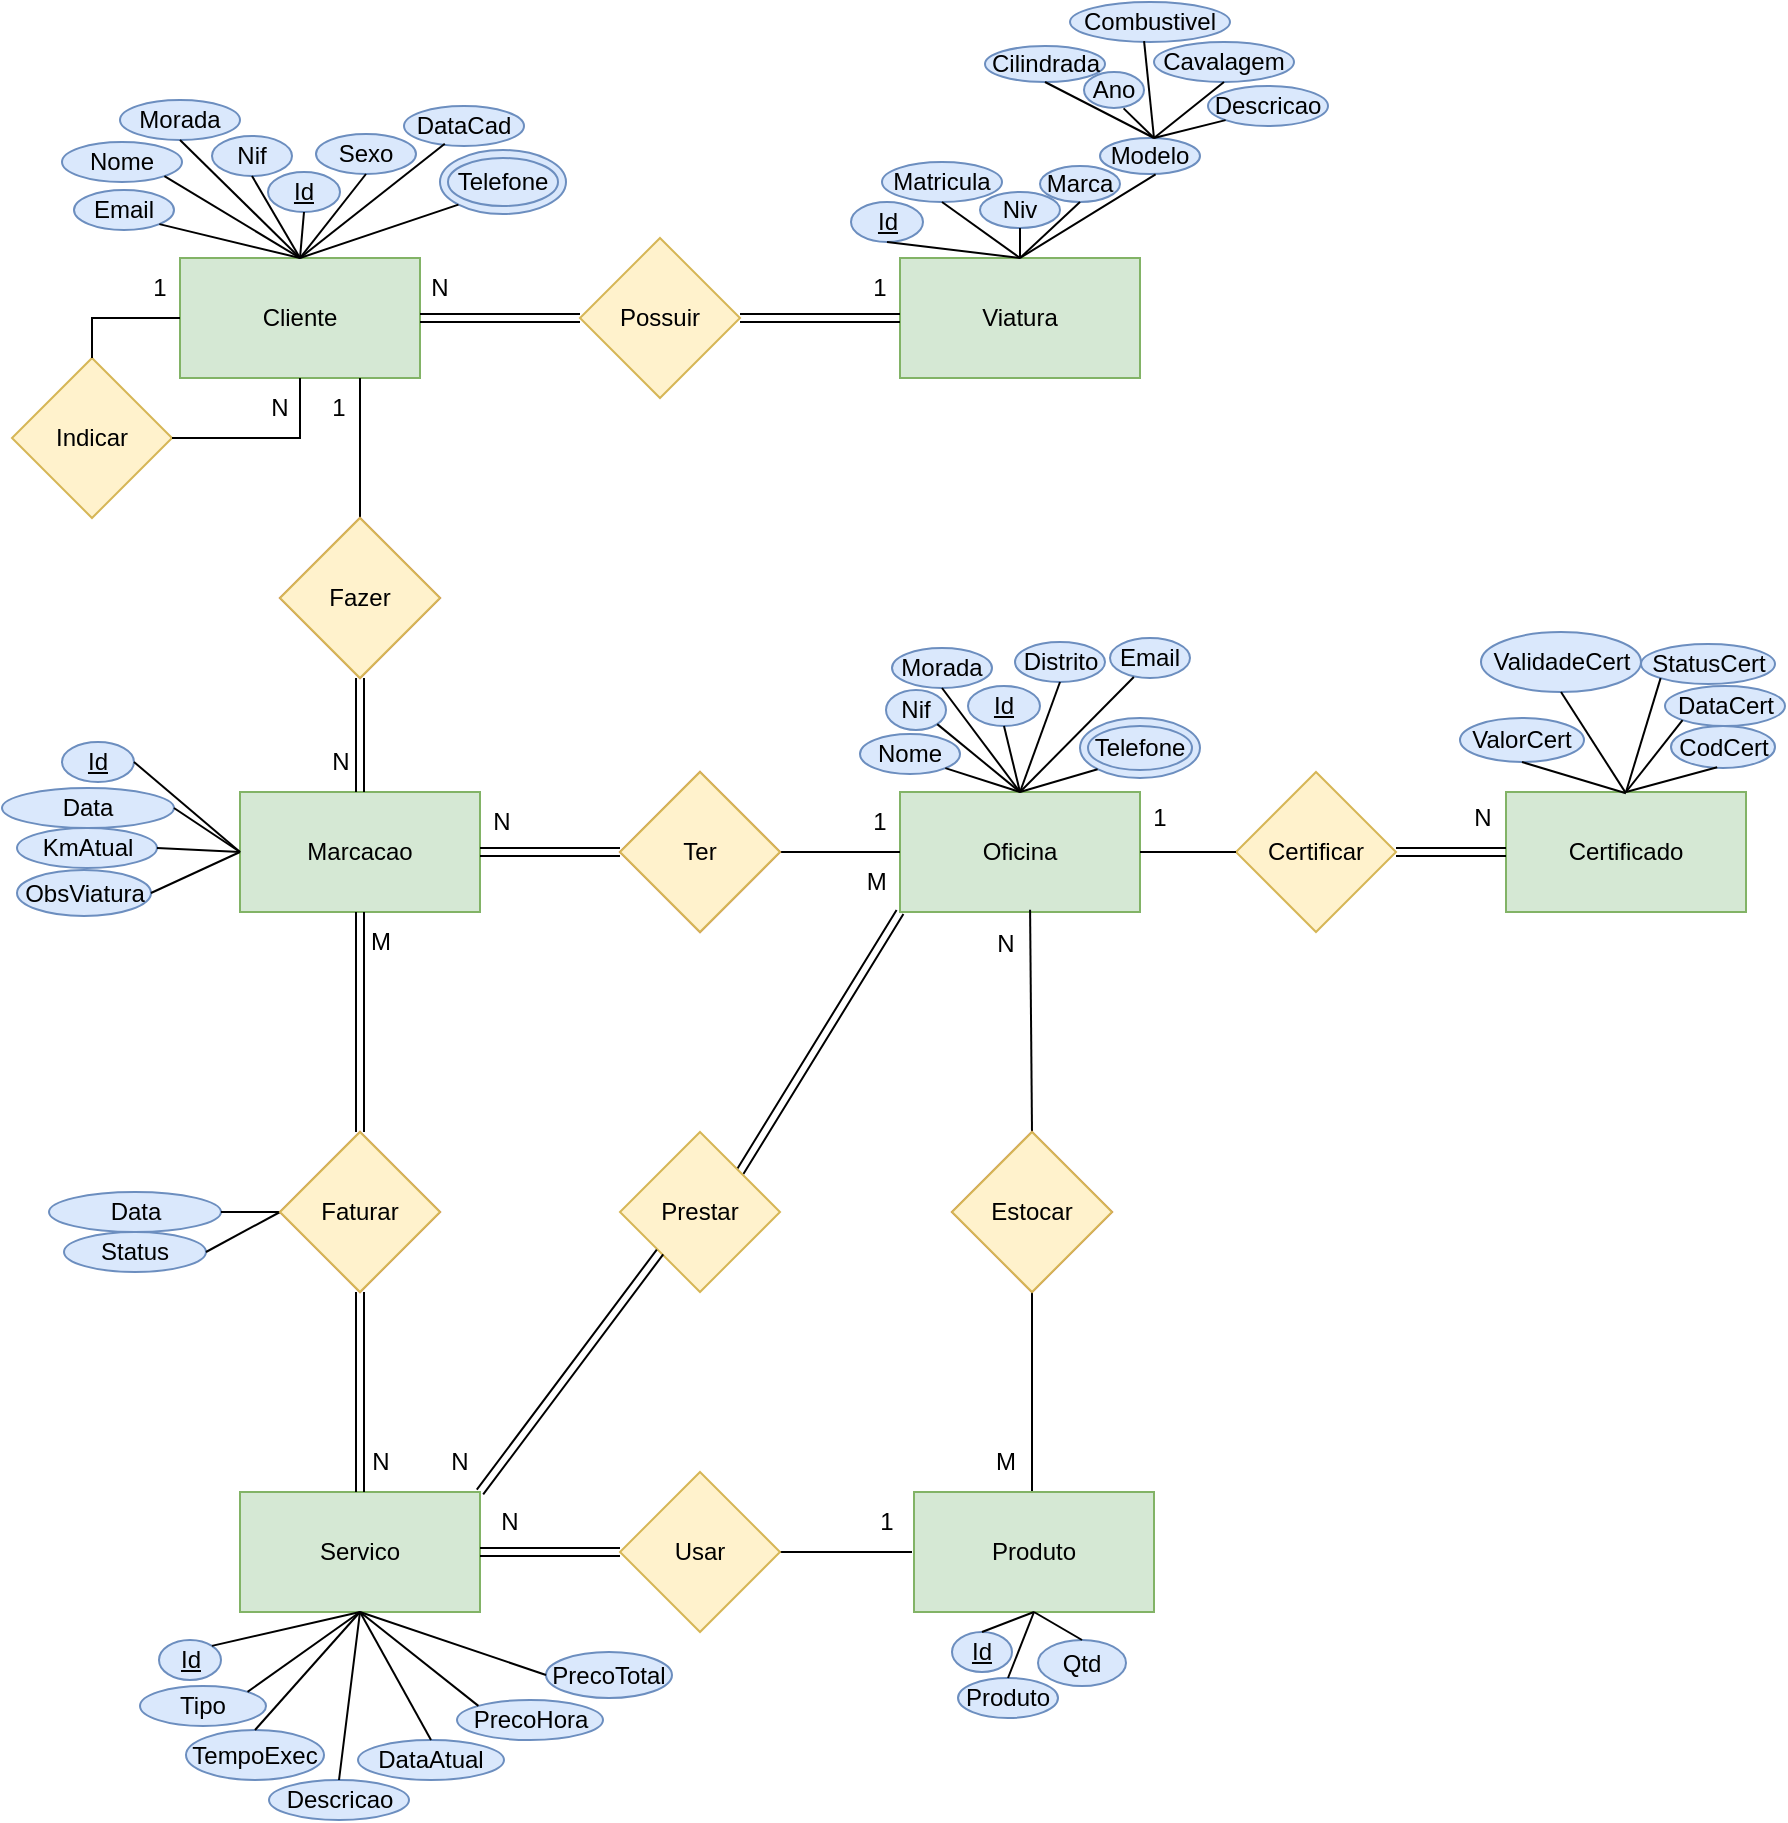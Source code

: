 <mxfile version="20.2.3" type="device"><diagram id="R2lEEEUBdFMjLlhIrx00" name="Page-1"><mxGraphModel dx="2272" dy="905" grid="1" gridSize="10" guides="1" tooltips="1" connect="1" arrows="1" fold="1" page="1" pageScale="1" pageWidth="850" pageHeight="1100" math="0" shadow="0" extFonts="Permanent Marker^https://fonts.googleapis.com/css?family=Permanent+Marker"><root><mxCell id="0"/><mxCell id="1" parent="0"/><mxCell id="rnokYTXef56p3vGuwvmZ-1" value="Cliente" style="rounded=0;whiteSpace=wrap;html=1;fillColor=#d5e8d4;strokeColor=#82b366;" parent="1" vertex="1"><mxGeometry x="-336" y="265" width="120" height="60" as="geometry"/></mxCell><mxCell id="rnokYTXef56p3vGuwvmZ-2" value="Viatura" style="rounded=0;whiteSpace=wrap;html=1;fillColor=#d5e8d4;strokeColor=#82b366;" parent="1" vertex="1"><mxGeometry x="24" y="265" width="120" height="60" as="geometry"/></mxCell><mxCell id="rnokYTXef56p3vGuwvmZ-3" value="Nome" style="ellipse;whiteSpace=wrap;html=1;fillColor=#dae8fc;strokeColor=#6c8ebf;" parent="1" vertex="1"><mxGeometry x="-395" y="207" width="60" height="20" as="geometry"/></mxCell><mxCell id="rnokYTXef56p3vGuwvmZ-4" value="Nif" style="ellipse;whiteSpace=wrap;html=1;fillColor=#dae8fc;strokeColor=#6c8ebf;" parent="1" vertex="1"><mxGeometry x="-320" y="204" width="40" height="20" as="geometry"/></mxCell><mxCell id="rnokYTXef56p3vGuwvmZ-5" value="Morada" style="ellipse;whiteSpace=wrap;html=1;fillColor=#dae8fc;strokeColor=#6c8ebf;" parent="1" vertex="1"><mxGeometry x="-366" y="186" width="60" height="20" as="geometry"/></mxCell><mxCell id="rnokYTXef56p3vGuwvmZ-7" value="Sexo" style="ellipse;whiteSpace=wrap;html=1;fillColor=#dae8fc;strokeColor=#6c8ebf;" parent="1" vertex="1"><mxGeometry x="-268" y="203" width="50" height="20" as="geometry"/></mxCell><mxCell id="rnokYTXef56p3vGuwvmZ-8" value="Email" style="ellipse;whiteSpace=wrap;html=1;fillColor=#dae8fc;strokeColor=#6c8ebf;" parent="1" vertex="1"><mxGeometry x="-389" y="231" width="50" height="20" as="geometry"/></mxCell><mxCell id="rnokYTXef56p3vGuwvmZ-9" value="" style="endArrow=none;html=1;rounded=0;exitX=0.5;exitY=0;exitDx=0;exitDy=0;entryX=0.5;entryY=1;entryDx=0;entryDy=0;" parent="1" source="rnokYTXef56p3vGuwvmZ-1" target="rnokYTXef56p3vGuwvmZ-7" edge="1"><mxGeometry width="50" height="50" relative="1" as="geometry"><mxPoint x="-166" y="285" as="sourcePoint"/><mxPoint x="-116" y="235" as="targetPoint"/></mxGeometry></mxCell><mxCell id="rnokYTXef56p3vGuwvmZ-10" value="" style="endArrow=none;html=1;rounded=0;exitX=0.5;exitY=0;exitDx=0;exitDy=0;entryX=0.5;entryY=1;entryDx=0;entryDy=0;" parent="1" source="rnokYTXef56p3vGuwvmZ-1" target="rnokYTXef56p3vGuwvmZ-4" edge="1"><mxGeometry width="50" height="50" relative="1" as="geometry"><mxPoint x="-166" y="235" as="sourcePoint"/><mxPoint x="-116" y="185" as="targetPoint"/></mxGeometry></mxCell><mxCell id="rnokYTXef56p3vGuwvmZ-11" value="" style="endArrow=none;html=1;rounded=0;exitX=0.5;exitY=0;exitDx=0;exitDy=0;entryX=0.5;entryY=1;entryDx=0;entryDy=0;" parent="1" source="rnokYTXef56p3vGuwvmZ-1" target="rnokYTXef56p3vGuwvmZ-5" edge="1"><mxGeometry width="50" height="50" relative="1" as="geometry"><mxPoint x="-166" y="235" as="sourcePoint"/><mxPoint x="-116" y="185" as="targetPoint"/></mxGeometry></mxCell><mxCell id="rnokYTXef56p3vGuwvmZ-12" value="" style="endArrow=none;html=1;rounded=0;exitX=0.5;exitY=0;exitDx=0;exitDy=0;entryX=1;entryY=1;entryDx=0;entryDy=0;" parent="1" source="rnokYTXef56p3vGuwvmZ-1" target="rnokYTXef56p3vGuwvmZ-3" edge="1"><mxGeometry width="50" height="50" relative="1" as="geometry"><mxPoint x="-166" y="235" as="sourcePoint"/><mxPoint x="-116" y="185" as="targetPoint"/></mxGeometry></mxCell><mxCell id="rnokYTXef56p3vGuwvmZ-13" value="" style="endArrow=none;html=1;rounded=0;exitX=0.5;exitY=0;exitDx=0;exitDy=0;entryX=1;entryY=1;entryDx=0;entryDy=0;" parent="1" source="rnokYTXef56p3vGuwvmZ-1" target="rnokYTXef56p3vGuwvmZ-8" edge="1"><mxGeometry width="50" height="50" relative="1" as="geometry"><mxPoint x="-166" y="235" as="sourcePoint"/><mxPoint x="-116" y="185" as="targetPoint"/></mxGeometry></mxCell><mxCell id="rnokYTXef56p3vGuwvmZ-14" value="" style="endArrow=none;html=1;rounded=0;entryX=0;entryY=0.5;entryDx=0;entryDy=0;exitX=1;exitY=0.5;exitDx=0;exitDy=0;startArrow=none;shape=link;" parent="1" source="rnokYTXef56p3vGuwvmZ-15" target="rnokYTXef56p3vGuwvmZ-2" edge="1"><mxGeometry width="50" height="50" relative="1" as="geometry"><mxPoint x="-166" y="235" as="sourcePoint"/><mxPoint x="-116" y="185" as="targetPoint"/></mxGeometry></mxCell><mxCell id="rnokYTXef56p3vGuwvmZ-15" value="Possuir" style="rhombus;whiteSpace=wrap;html=1;fillColor=#fff2cc;strokeColor=#d6b656;" parent="1" vertex="1"><mxGeometry x="-136" y="255" width="80" height="80" as="geometry"/></mxCell><mxCell id="rnokYTXef56p3vGuwvmZ-16" value="" style="endArrow=none;html=1;rounded=0;entryX=0;entryY=0.5;entryDx=0;entryDy=0;exitX=1;exitY=0.5;exitDx=0;exitDy=0;shape=link;" parent="1" source="rnokYTXef56p3vGuwvmZ-1" target="rnokYTXef56p3vGuwvmZ-15" edge="1"><mxGeometry width="50" height="50" relative="1" as="geometry"><mxPoint x="-216" y="295" as="sourcePoint"/><mxPoint x="24" y="295" as="targetPoint"/></mxGeometry></mxCell><mxCell id="rnokYTXef56p3vGuwvmZ-17" value="N" style="text;html=1;strokeColor=none;fillColor=none;align=center;verticalAlign=middle;whiteSpace=wrap;rounded=0;" parent="1" vertex="1"><mxGeometry x="-216" y="265" width="20" height="30" as="geometry"/></mxCell><mxCell id="rnokYTXef56p3vGuwvmZ-19" value="1" style="text;html=1;strokeColor=none;fillColor=none;align=center;verticalAlign=middle;whiteSpace=wrap;rounded=0;" parent="1" vertex="1"><mxGeometry x="4" y="265" width="20" height="30" as="geometry"/></mxCell><mxCell id="rnokYTXef56p3vGuwvmZ-20" value="Indicar" style="rhombus;whiteSpace=wrap;html=1;fillColor=#fff2cc;strokeColor=#d6b656;" parent="1" vertex="1"><mxGeometry x="-420" y="315" width="80" height="80" as="geometry"/></mxCell><mxCell id="rnokYTXef56p3vGuwvmZ-21" value="" style="endArrow=none;html=1;rounded=0;exitX=1;exitY=0.5;exitDx=0;exitDy=0;entryX=0.5;entryY=1;entryDx=0;entryDy=0;" parent="1" source="rnokYTXef56p3vGuwvmZ-20" target="rnokYTXef56p3vGuwvmZ-1" edge="1"><mxGeometry width="50" height="50" relative="1" as="geometry"><mxPoint x="-346" y="365" as="sourcePoint"/><mxPoint x="-296" y="315" as="targetPoint"/><Array as="points"><mxPoint x="-276" y="355"/></Array></mxGeometry></mxCell><mxCell id="rnokYTXef56p3vGuwvmZ-22" value="" style="endArrow=none;html=1;rounded=0;exitX=0.5;exitY=0;exitDx=0;exitDy=0;entryX=0;entryY=0.5;entryDx=0;entryDy=0;" parent="1" source="rnokYTXef56p3vGuwvmZ-20" target="rnokYTXef56p3vGuwvmZ-1" edge="1"><mxGeometry width="50" height="50" relative="1" as="geometry"><mxPoint x="-346" y="365" as="sourcePoint"/><mxPoint x="-296" y="315" as="targetPoint"/><Array as="points"><mxPoint x="-380" y="295"/></Array></mxGeometry></mxCell><mxCell id="rnokYTXef56p3vGuwvmZ-23" value="1" style="text;html=1;strokeColor=none;fillColor=none;align=center;verticalAlign=middle;whiteSpace=wrap;rounded=0;" parent="1" vertex="1"><mxGeometry x="-356" y="265" width="20" height="30" as="geometry"/></mxCell><mxCell id="rnokYTXef56p3vGuwvmZ-24" value="N" style="text;html=1;strokeColor=none;fillColor=none;align=center;verticalAlign=middle;whiteSpace=wrap;rounded=0;" parent="1" vertex="1"><mxGeometry x="-296" y="325" width="20" height="30" as="geometry"/></mxCell><mxCell id="rnokYTXef56p3vGuwvmZ-28" value="Telefone" style="ellipse;shape=doubleEllipse;whiteSpace=wrap;html=1;fillColor=#dae8fc;strokeColor=#6c8ebf;" parent="1" vertex="1"><mxGeometry x="-206" y="211" width="63" height="32" as="geometry"/></mxCell><mxCell id="rnokYTXef56p3vGuwvmZ-29" value="" style="endArrow=none;html=1;rounded=0;exitX=0.5;exitY=0;exitDx=0;exitDy=0;entryX=0;entryY=1;entryDx=0;entryDy=0;" parent="1" source="rnokYTXef56p3vGuwvmZ-1" target="rnokYTXef56p3vGuwvmZ-28" edge="1"><mxGeometry width="50" height="50" relative="1" as="geometry"><mxPoint x="24" y="295" as="sourcePoint"/><mxPoint x="74" y="245" as="targetPoint"/></mxGeometry></mxCell><mxCell id="rnokYTXef56p3vGuwvmZ-31" value="Matricula" style="ellipse;whiteSpace=wrap;html=1;fillColor=#dae8fc;strokeColor=#6c8ebf;fontStyle=0" parent="1" vertex="1"><mxGeometry x="15" y="217" width="60" height="20" as="geometry"/></mxCell><mxCell id="rnokYTXef56p3vGuwvmZ-32" value="Niv" style="ellipse;whiteSpace=wrap;html=1;fillColor=#dae8fc;strokeColor=#6c8ebf;fontStyle=0" parent="1" vertex="1"><mxGeometry x="64" y="232" width="40" height="18" as="geometry"/></mxCell><mxCell id="rnokYTXef56p3vGuwvmZ-39" value="Marca" style="ellipse;whiteSpace=wrap;html=1;fillColor=#dae8fc;strokeColor=#6c8ebf;" parent="1" vertex="1"><mxGeometry x="94" y="219" width="40" height="18" as="geometry"/></mxCell><mxCell id="rnokYTXef56p3vGuwvmZ-42" value="" style="endArrow=none;html=1;rounded=0;exitX=0.5;exitY=0;exitDx=0;exitDy=0;entryX=0.5;entryY=1;entryDx=0;entryDy=0;" parent="1" source="rnokYTXef56p3vGuwvmZ-2" target="rnokYTXef56p3vGuwvmZ-32" edge="1"><mxGeometry width="50" height="50" relative="1" as="geometry"><mxPoint x="144" y="265" as="sourcePoint"/><mxPoint x="194" y="215" as="targetPoint"/></mxGeometry></mxCell><mxCell id="rnokYTXef56p3vGuwvmZ-43" value="" style="endArrow=none;html=1;rounded=0;exitX=0.5;exitY=0;exitDx=0;exitDy=0;entryX=0.5;entryY=1;entryDx=0;entryDy=0;" parent="1" source="rnokYTXef56p3vGuwvmZ-2" target="rnokYTXef56p3vGuwvmZ-31" edge="1"><mxGeometry width="50" height="50" relative="1" as="geometry"><mxPoint x="144" y="265" as="sourcePoint"/><mxPoint x="194" y="215" as="targetPoint"/></mxGeometry></mxCell><mxCell id="rnokYTXef56p3vGuwvmZ-44" value="Modelo" style="ellipse;whiteSpace=wrap;html=1;fillColor=#dae8fc;strokeColor=#6c8ebf;" parent="1" vertex="1"><mxGeometry x="124" y="205" width="50" height="18" as="geometry"/></mxCell><mxCell id="rnokYTXef56p3vGuwvmZ-45" value="Ano" style="ellipse;whiteSpace=wrap;html=1;fillColor=#dae8fc;strokeColor=#6c8ebf;" parent="1" vertex="1"><mxGeometry x="116" y="172" width="30" height="18" as="geometry"/></mxCell><mxCell id="rnokYTXef56p3vGuwvmZ-46" value="Cilindrada" style="ellipse;whiteSpace=wrap;html=1;fillColor=#dae8fc;strokeColor=#6c8ebf;" parent="1" vertex="1"><mxGeometry x="66.5" y="159" width="60" height="18" as="geometry"/></mxCell><mxCell id="rnokYTXef56p3vGuwvmZ-47" value="Cavalagem" style="ellipse;whiteSpace=wrap;html=1;fillColor=#dae8fc;strokeColor=#6c8ebf;" parent="1" vertex="1"><mxGeometry x="151" y="157" width="70" height="20" as="geometry"/></mxCell><mxCell id="rnokYTXef56p3vGuwvmZ-48" value="Descricao" style="ellipse;whiteSpace=wrap;html=1;fillColor=#dae8fc;strokeColor=#6c8ebf;" parent="1" vertex="1"><mxGeometry x="178" y="179" width="60" height="20" as="geometry"/></mxCell><mxCell id="rnokYTXef56p3vGuwvmZ-49" value="Combustivel" style="ellipse;whiteSpace=wrap;html=1;fillColor=#dae8fc;strokeColor=#6c8ebf;" parent="1" vertex="1"><mxGeometry x="109" y="137" width="80" height="20" as="geometry"/></mxCell><mxCell id="rnokYTXef56p3vGuwvmZ-50" value="" style="endArrow=none;html=1;rounded=0;entryX=0.5;entryY=1;entryDx=0;entryDy=0;exitX=0.5;exitY=0;exitDx=0;exitDy=0;" parent="1" source="rnokYTXef56p3vGuwvmZ-2" target="rnokYTXef56p3vGuwvmZ-39" edge="1"><mxGeometry width="50" height="50" relative="1" as="geometry"><mxPoint x="437" y="265" as="sourcePoint"/><mxPoint x="397" y="245" as="targetPoint"/></mxGeometry></mxCell><mxCell id="rnokYTXef56p3vGuwvmZ-51" value="" style="endArrow=none;html=1;rounded=0;entryX=0.556;entryY=1.011;entryDx=0;entryDy=0;exitX=0.5;exitY=0;exitDx=0;exitDy=0;entryPerimeter=0;" parent="1" source="rnokYTXef56p3vGuwvmZ-2" target="rnokYTXef56p3vGuwvmZ-44" edge="1"><mxGeometry width="50" height="50" relative="1" as="geometry"><mxPoint x="437" y="265" as="sourcePoint"/><mxPoint x="397" y="245" as="targetPoint"/></mxGeometry></mxCell><mxCell id="rnokYTXef56p3vGuwvmZ-52" value="" style="endArrow=none;html=1;rounded=0;entryX=0.5;entryY=1;entryDx=0;entryDy=0;exitX=0.5;exitY=0;exitDx=0;exitDy=0;" parent="1" target="rnokYTXef56p3vGuwvmZ-46" edge="1"><mxGeometry width="50" height="50" relative="1" as="geometry"><mxPoint x="151" y="205" as="sourcePoint"/><mxPoint x="111" y="185" as="targetPoint"/></mxGeometry></mxCell><mxCell id="rnokYTXef56p3vGuwvmZ-53" value="" style="endArrow=none;html=1;rounded=0;entryX=0.463;entryY=0.98;entryDx=0;entryDy=0;entryPerimeter=0;exitX=0.5;exitY=0;exitDx=0;exitDy=0;" parent="1" target="rnokYTXef56p3vGuwvmZ-49" edge="1"><mxGeometry width="50" height="50" relative="1" as="geometry"><mxPoint x="151" y="205" as="sourcePoint"/><mxPoint x="111" y="185" as="targetPoint"/></mxGeometry></mxCell><mxCell id="rnokYTXef56p3vGuwvmZ-54" value="" style="endArrow=none;html=1;rounded=0;entryX=0.66;entryY=1.011;entryDx=0;entryDy=0;entryPerimeter=0;exitX=0.5;exitY=0;exitDx=0;exitDy=0;" parent="1" target="rnokYTXef56p3vGuwvmZ-45" edge="1"><mxGeometry width="50" height="50" relative="1" as="geometry"><mxPoint x="151" y="205" as="sourcePoint"/><mxPoint x="111" y="185" as="targetPoint"/></mxGeometry></mxCell><mxCell id="rnokYTXef56p3vGuwvmZ-55" value="" style="endArrow=none;html=1;rounded=0;entryX=0.5;entryY=1;entryDx=0;entryDy=0;exitX=0.5;exitY=0;exitDx=0;exitDy=0;" parent="1" target="rnokYTXef56p3vGuwvmZ-47" edge="1"><mxGeometry width="50" height="50" relative="1" as="geometry"><mxPoint x="151" y="205" as="sourcePoint"/><mxPoint x="111" y="185" as="targetPoint"/></mxGeometry></mxCell><mxCell id="rnokYTXef56p3vGuwvmZ-56" value="" style="endArrow=none;html=1;rounded=0;entryX=0;entryY=1;entryDx=0;entryDy=0;exitX=0.5;exitY=0;exitDx=0;exitDy=0;" parent="1" target="rnokYTXef56p3vGuwvmZ-48" edge="1"><mxGeometry width="50" height="50" relative="1" as="geometry"><mxPoint x="151" y="205" as="sourcePoint"/><mxPoint x="111" y="185" as="targetPoint"/></mxGeometry></mxCell><mxCell id="rnokYTXef56p3vGuwvmZ-59" value="Marcacao" style="rounded=0;whiteSpace=wrap;html=1;fillColor=#d5e8d4;strokeColor=#82b366;" parent="1" vertex="1"><mxGeometry x="-306" y="532" width="120" height="60" as="geometry"/></mxCell><mxCell id="rnokYTXef56p3vGuwvmZ-60" value="" style="endArrow=none;html=1;rounded=0;entryX=0.75;entryY=1;entryDx=0;entryDy=0;startArrow=none;" parent="1" source="rnokYTXef56p3vGuwvmZ-61" target="rnokYTXef56p3vGuwvmZ-1" edge="1"><mxGeometry width="50" height="50" relative="1" as="geometry"><mxPoint x="224" y="525" as="sourcePoint"/><mxPoint x="274" y="475" as="targetPoint"/></mxGeometry></mxCell><mxCell id="rnokYTXef56p3vGuwvmZ-61" value="Fazer" style="rhombus;whiteSpace=wrap;html=1;fillColor=#f8cecc;strokeColor=#b85450;" parent="1" vertex="1"><mxGeometry x="-286" y="395" width="80" height="80" as="geometry"/></mxCell><mxCell id="rnokYTXef56p3vGuwvmZ-62" value="" style="endArrow=none;html=1;rounded=0;entryX=0.5;entryY=1;entryDx=0;entryDy=0;shape=link;" parent="1" source="rnokYTXef56p3vGuwvmZ-59" target="rnokYTXef56p3vGuwvmZ-61" edge="1"><mxGeometry width="50" height="50" relative="1" as="geometry"><mxPoint x="-246" y="532" as="sourcePoint"/><mxPoint x="-246" y="242" as="targetPoint"/></mxGeometry></mxCell><mxCell id="rnokYTXef56p3vGuwvmZ-63" value="1" style="text;html=1;strokeColor=none;fillColor=none;align=center;verticalAlign=middle;whiteSpace=wrap;rounded=0;" parent="1" vertex="1"><mxGeometry x="-266" y="325" width="19" height="30" as="geometry"/></mxCell><mxCell id="rnokYTXef56p3vGuwvmZ-64" value="N" style="text;html=1;strokeColor=none;fillColor=none;align=center;verticalAlign=middle;whiteSpace=wrap;rounded=0;" parent="1" vertex="1"><mxGeometry x="-266" y="502" width="21" height="30" as="geometry"/></mxCell><mxCell id="rnokYTXef56p3vGuwvmZ-67" value="Id" style="ellipse;whiteSpace=wrap;html=1;fillColor=#dae8fc;strokeColor=#6c8ebf;fontStyle=4" parent="1" vertex="1"><mxGeometry x="-395" y="507" width="36" height="20" as="geometry"/></mxCell><mxCell id="rnokYTXef56p3vGuwvmZ-68" value="Id" style="ellipse;whiteSpace=wrap;html=1;fillColor=#dae8fc;strokeColor=#6c8ebf;fontStyle=4" parent="1" vertex="1"><mxGeometry x="-292" y="222" width="36" height="20" as="geometry"/></mxCell><mxCell id="rnokYTXef56p3vGuwvmZ-69" value="" style="endArrow=none;html=1;rounded=0;entryX=0.5;entryY=1;entryDx=0;entryDy=0;exitX=0.5;exitY=0;exitDx=0;exitDy=0;" parent="1" source="rnokYTXef56p3vGuwvmZ-1" target="rnokYTXef56p3vGuwvmZ-68" edge="1"><mxGeometry width="50" height="50" relative="1" as="geometry"><mxPoint x="54" y="465" as="sourcePoint"/><mxPoint x="104" y="415" as="targetPoint"/></mxGeometry></mxCell><mxCell id="rnokYTXef56p3vGuwvmZ-75" value="Oficina" style="rounded=0;whiteSpace=wrap;html=1;fillColor=#d5e8d4;strokeColor=#82b366;" parent="1" vertex="1"><mxGeometry x="24" y="532" width="120" height="60" as="geometry"/></mxCell><mxCell id="rnokYTXef56p3vGuwvmZ-76" value="" style="endArrow=none;html=1;rounded=0;exitX=1;exitY=0.5;exitDx=0;exitDy=0;entryX=0;entryY=0.5;entryDx=0;entryDy=0;startArrow=none;" parent="1" source="rnokYTXef56p3vGuwvmZ-77" target="rnokYTXef56p3vGuwvmZ-75" edge="1"><mxGeometry width="50" height="50" relative="1" as="geometry"><mxPoint x="-16" y="472" as="sourcePoint"/><mxPoint x="34" y="422" as="targetPoint"/></mxGeometry></mxCell><mxCell id="rnokYTXef56p3vGuwvmZ-77" value="Ter" style="rhombus;whiteSpace=wrap;html=1;fillColor=#f8cecc;strokeColor=#b85450;" parent="1" vertex="1"><mxGeometry x="-116" y="522" width="80" height="80" as="geometry"/></mxCell><mxCell id="rnokYTXef56p3vGuwvmZ-78" value="" style="endArrow=none;html=1;rounded=0;exitX=1;exitY=0.5;exitDx=0;exitDy=0;entryX=0;entryY=0.5;entryDx=0;entryDy=0;shape=link;" parent="1" source="rnokYTXef56p3vGuwvmZ-59" target="rnokYTXef56p3vGuwvmZ-77" edge="1"><mxGeometry width="50" height="50" relative="1" as="geometry"><mxPoint x="-186" y="562" as="sourcePoint"/><mxPoint x="24" y="562" as="targetPoint"/></mxGeometry></mxCell><mxCell id="rnokYTXef56p3vGuwvmZ-79" value="N" style="text;html=1;strokeColor=none;fillColor=none;align=center;verticalAlign=middle;whiteSpace=wrap;rounded=0;" parent="1" vertex="1"><mxGeometry x="-184" y="532" width="18" height="30" as="geometry"/></mxCell><mxCell id="rnokYTXef56p3vGuwvmZ-80" value="1" style="text;html=1;strokeColor=none;fillColor=none;align=center;verticalAlign=middle;whiteSpace=wrap;rounded=0;" parent="1" vertex="1"><mxGeometry x="4" y="532" width="20" height="30" as="geometry"/></mxCell><mxCell id="rnokYTXef56p3vGuwvmZ-81" value="Servico" style="rounded=0;whiteSpace=wrap;html=1;fillColor=#d5e8d4;strokeColor=#82b366;" parent="1" vertex="1"><mxGeometry x="-306" y="882" width="120" height="60" as="geometry"/></mxCell><mxCell id="rnokYTXef56p3vGuwvmZ-87" value="Data" style="ellipse;whiteSpace=wrap;html=1;fillColor=#dae8fc;strokeColor=#6c8ebf;" parent="1" vertex="1"><mxGeometry x="-425" y="530" width="86" height="20" as="geometry"/></mxCell><mxCell id="rnokYTXef56p3vGuwvmZ-89" value="" style="endArrow=none;html=1;rounded=0;exitX=0.5;exitY=0;exitDx=0;exitDy=0;entryX=0.5;entryY=1;entryDx=0;entryDy=0;startArrow=none;shape=link;" parent="1" source="rnokYTXef56p3vGuwvmZ-90" target="rnokYTXef56p3vGuwvmZ-59" edge="1"><mxGeometry width="50" height="50" relative="1" as="geometry"><mxPoint x="144" y="692" as="sourcePoint"/><mxPoint x="194" y="642" as="targetPoint"/></mxGeometry></mxCell><mxCell id="rnokYTXef56p3vGuwvmZ-90" value="Marcar" style="rhombus;whiteSpace=wrap;html=1;fillColor=#f8cecc;strokeColor=#b85450;" parent="1" vertex="1"><mxGeometry x="-286" y="702" width="80" height="80" as="geometry"/></mxCell><mxCell id="rnokYTXef56p3vGuwvmZ-91" value="" style="endArrow=none;html=1;rounded=0;exitX=0.5;exitY=0;exitDx=0;exitDy=0;entryX=0.5;entryY=1;entryDx=0;entryDy=0;shape=link;" parent="1" source="rnokYTXef56p3vGuwvmZ-81" target="rnokYTXef56p3vGuwvmZ-90" edge="1"><mxGeometry width="50" height="50" relative="1" as="geometry"><mxPoint x="-246.0" y="882" as="sourcePoint"/><mxPoint x="-246.0" y="592" as="targetPoint"/></mxGeometry></mxCell><mxCell id="rnokYTXef56p3vGuwvmZ-92" value="M" style="text;html=1;strokeColor=none;fillColor=none;align=center;verticalAlign=middle;whiteSpace=wrap;rounded=0;" parent="1" vertex="1"><mxGeometry x="-245" y="592" width="19" height="30" as="geometry"/></mxCell><mxCell id="rnokYTXef56p3vGuwvmZ-93" value="N" style="text;html=1;strokeColor=none;fillColor=none;align=center;verticalAlign=middle;whiteSpace=wrap;rounded=0;" parent="1" vertex="1"><mxGeometry x="-245" y="852" width="19" height="30" as="geometry"/></mxCell><mxCell id="rnokYTXef56p3vGuwvmZ-94" value="" style="endArrow=none;html=1;rounded=0;entryX=0;entryY=1;entryDx=0;entryDy=0;exitX=1;exitY=0;exitDx=0;exitDy=0;startArrow=none;shape=link;" parent="1" source="rnokYTXef56p3vGuwvmZ-95" target="rnokYTXef56p3vGuwvmZ-75" edge="1"><mxGeometry width="50" height="50" relative="1" as="geometry"><mxPoint x="-116" y="692" as="sourcePoint"/><mxPoint x="-66" y="642" as="targetPoint"/></mxGeometry></mxCell><mxCell id="rnokYTXef56p3vGuwvmZ-95" value="Prestar" style="rhombus;whiteSpace=wrap;html=1;fillColor=#fff2cc;strokeColor=#d6b656;" parent="1" vertex="1"><mxGeometry x="-116" y="702" width="80" height="80" as="geometry"/></mxCell><mxCell id="rnokYTXef56p3vGuwvmZ-96" value="" style="endArrow=none;html=1;rounded=0;entryX=0;entryY=1;entryDx=0;entryDy=0;exitX=1;exitY=0;exitDx=0;exitDy=0;shape=link;" parent="1" source="rnokYTXef56p3vGuwvmZ-81" target="rnokYTXef56p3vGuwvmZ-95" edge="1"><mxGeometry width="50" height="50" relative="1" as="geometry"><mxPoint x="-186" y="882" as="sourcePoint"/><mxPoint x="24" y="592" as="targetPoint"/></mxGeometry></mxCell><mxCell id="rnokYTXef56p3vGuwvmZ-97" value="M&amp;nbsp;" style="text;html=1;strokeColor=none;fillColor=none;align=center;verticalAlign=middle;whiteSpace=wrap;rounded=0;" parent="1" vertex="1"><mxGeometry x="4" y="562" width="20" height="30" as="geometry"/></mxCell><mxCell id="rnokYTXef56p3vGuwvmZ-98" value="N" style="text;html=1;strokeColor=none;fillColor=none;align=center;verticalAlign=middle;whiteSpace=wrap;rounded=0;" parent="1" vertex="1"><mxGeometry x="-206" y="852" width="20" height="30" as="geometry"/></mxCell><mxCell id="rnokYTXef56p3vGuwvmZ-101" value="KmAtual" style="ellipse;whiteSpace=wrap;html=1;fillColor=#dae8fc;strokeColor=#6c8ebf;" parent="1" vertex="1"><mxGeometry x="-417.5" y="550" width="70" height="20" as="geometry"/></mxCell><mxCell id="rnokYTXef56p3vGuwvmZ-102" value="Status" style="ellipse;whiteSpace=wrap;html=1;fillColor=#dae8fc;strokeColor=#6c8ebf;" parent="1" vertex="1"><mxGeometry x="-394" y="752" width="71" height="20" as="geometry"/></mxCell><mxCell id="rnokYTXef56p3vGuwvmZ-103" value="" style="endArrow=none;html=1;rounded=0;entryX=1;entryY=0.5;entryDx=0;entryDy=0;exitX=0;exitY=0.5;exitDx=0;exitDy=0;" parent="1" source="ZXMWtIKpLm2U0iNXmUnr-11" target="rnokYTXef56p3vGuwvmZ-102" edge="1"><mxGeometry width="50" height="50" relative="1" as="geometry"><mxPoint x="-306" y="562" as="sourcePoint"/><mxPoint x="-336" y="662" as="targetPoint"/></mxGeometry></mxCell><mxCell id="rnokYTXef56p3vGuwvmZ-105" value="" style="endArrow=none;html=1;rounded=0;exitX=1;exitY=0.5;exitDx=0;exitDy=0;entryX=0;entryY=0.5;entryDx=0;entryDy=0;" parent="1" source="rnokYTXef56p3vGuwvmZ-101" target="rnokYTXef56p3vGuwvmZ-59" edge="1"><mxGeometry width="50" height="50" relative="1" as="geometry"><mxPoint x="-156" y="672" as="sourcePoint"/><mxPoint x="-106" y="622" as="targetPoint"/></mxGeometry></mxCell><mxCell id="rnokYTXef56p3vGuwvmZ-106" value="" style="endArrow=none;html=1;rounded=0;exitX=1;exitY=0.5;exitDx=0;exitDy=0;entryX=0;entryY=0.5;entryDx=0;entryDy=0;" parent="1" source="rnokYTXef56p3vGuwvmZ-87" target="rnokYTXef56p3vGuwvmZ-59" edge="1"><mxGeometry width="50" height="50" relative="1" as="geometry"><mxPoint x="-156" y="672" as="sourcePoint"/><mxPoint x="-106" y="622" as="targetPoint"/></mxGeometry></mxCell><mxCell id="rnokYTXef56p3vGuwvmZ-107" value="" style="endArrow=none;html=1;rounded=0;exitX=1;exitY=0.5;exitDx=0;exitDy=0;entryX=0;entryY=0.5;entryDx=0;entryDy=0;" parent="1" source="rnokYTXef56p3vGuwvmZ-67" target="rnokYTXef56p3vGuwvmZ-59" edge="1"><mxGeometry width="50" height="50" relative="1" as="geometry"><mxPoint x="-156" y="672" as="sourcePoint"/><mxPoint x="-106" y="622" as="targetPoint"/></mxGeometry></mxCell><mxCell id="rnokYTXef56p3vGuwvmZ-110" value="ObsViatura" style="ellipse;whiteSpace=wrap;html=1;fillColor=#dae8fc;strokeColor=#6c8ebf;" parent="1" vertex="1"><mxGeometry x="-417.5" y="571" width="67" height="23" as="geometry"/></mxCell><mxCell id="rnokYTXef56p3vGuwvmZ-111" value="" style="endArrow=none;html=1;rounded=0;exitX=1;exitY=0.5;exitDx=0;exitDy=0;entryX=0;entryY=0.5;entryDx=0;entryDy=0;" parent="1" source="rnokYTXef56p3vGuwvmZ-110" target="rnokYTXef56p3vGuwvmZ-59" edge="1"><mxGeometry width="50" height="50" relative="1" as="geometry"><mxPoint x="-186" y="602" as="sourcePoint"/><mxPoint x="-136" y="552" as="targetPoint"/></mxGeometry></mxCell><mxCell id="rnokYTXef56p3vGuwvmZ-113" value="" style="endArrow=none;html=1;rounded=0;entryX=0.542;entryY=0.981;entryDx=0;entryDy=0;entryPerimeter=0;exitX=0.5;exitY=0;exitDx=0;exitDy=0;startArrow=none;" parent="1" source="rnokYTXef56p3vGuwvmZ-115" target="rnokYTXef56p3vGuwvmZ-75" edge="1"><mxGeometry width="50" height="50" relative="1" as="geometry"><mxPoint x="4" y="802" as="sourcePoint"/><mxPoint x="54" y="752" as="targetPoint"/></mxGeometry></mxCell><mxCell id="rnokYTXef56p3vGuwvmZ-114" value="" style="endArrow=none;html=1;rounded=0;exitX=1;exitY=0.5;exitDx=0;exitDy=0;entryX=0;entryY=0.5;entryDx=0;entryDy=0;startArrow=none;" parent="1" source="rnokYTXef56p3vGuwvmZ-117" edge="1"><mxGeometry width="50" height="50" relative="1" as="geometry"><mxPoint x="4" y="802" as="sourcePoint"/><mxPoint x="30.0" y="912" as="targetPoint"/></mxGeometry></mxCell><mxCell id="rnokYTXef56p3vGuwvmZ-115" value="Estocar" style="rhombus;whiteSpace=wrap;html=1;fillColor=#f8cecc;strokeColor=#b85450;" parent="1" vertex="1"><mxGeometry x="50" y="702" width="80" height="80" as="geometry"/></mxCell><mxCell id="rnokYTXef56p3vGuwvmZ-116" value="" style="endArrow=none;html=1;rounded=0;entryX=0.5;entryY=1;entryDx=0;entryDy=0;exitX=0.5;exitY=0;exitDx=0;exitDy=0;" parent="1" target="rnokYTXef56p3vGuwvmZ-115" edge="1"><mxGeometry width="50" height="50" relative="1" as="geometry"><mxPoint x="90" y="882" as="sourcePoint"/><mxPoint x="89.04" y="590.86" as="targetPoint"/></mxGeometry></mxCell><mxCell id="rnokYTXef56p3vGuwvmZ-117" value="Usar" style="rhombus;whiteSpace=wrap;html=1;fillColor=#fff2cc;strokeColor=#d6b656;" parent="1" vertex="1"><mxGeometry x="-116" y="872" width="80" height="80" as="geometry"/></mxCell><mxCell id="rnokYTXef56p3vGuwvmZ-118" value="" style="endArrow=none;html=1;rounded=0;exitX=1;exitY=0.5;exitDx=0;exitDy=0;entryX=0;entryY=0.5;entryDx=0;entryDy=0;shape=link;" parent="1" source="rnokYTXef56p3vGuwvmZ-81" target="rnokYTXef56p3vGuwvmZ-117" edge="1"><mxGeometry width="50" height="50" relative="1" as="geometry"><mxPoint x="-186" y="912" as="sourcePoint"/><mxPoint x="30" y="912" as="targetPoint"/></mxGeometry></mxCell><mxCell id="rnokYTXef56p3vGuwvmZ-119" value="TempoExec" style="ellipse;whiteSpace=wrap;html=1;fillColor=#dae8fc;strokeColor=#6c8ebf;" parent="1" vertex="1"><mxGeometry x="-333" y="1001" width="69" height="25" as="geometry"/></mxCell><mxCell id="rnokYTXef56p3vGuwvmZ-120" value="Id" style="ellipse;whiteSpace=wrap;html=1;fontStyle=4;fillColor=#dae8fc;strokeColor=#6c8ebf;" parent="1" vertex="1"><mxGeometry x="-346.5" y="956" width="31" height="20" as="geometry"/></mxCell><mxCell id="rnokYTXef56p3vGuwvmZ-122" value="PrecoHora" style="ellipse;whiteSpace=wrap;html=1;fillColor=#dae8fc;strokeColor=#6c8ebf;" parent="1" vertex="1"><mxGeometry x="-197.5" y="986" width="73" height="20" as="geometry"/></mxCell><mxCell id="rnokYTXef56p3vGuwvmZ-123" value="Descricao" style="ellipse;whiteSpace=wrap;html=1;fillColor=#dae8fc;strokeColor=#6c8ebf;" parent="1" vertex="1"><mxGeometry x="-291.5" y="1026" width="70" height="20" as="geometry"/></mxCell><mxCell id="rnokYTXef56p3vGuwvmZ-126" value="" style="endArrow=none;html=1;rounded=0;exitX=0.5;exitY=0;exitDx=0;exitDy=0;entryX=0.5;entryY=1;entryDx=0;entryDy=0;" parent="1" source="rnokYTXef56p3vGuwvmZ-119" target="rnokYTXef56p3vGuwvmZ-81" edge="1"><mxGeometry width="50" height="50" relative="1" as="geometry"><mxPoint x="-116" y="862" as="sourcePoint"/><mxPoint x="-66" y="812" as="targetPoint"/></mxGeometry></mxCell><mxCell id="rnokYTXef56p3vGuwvmZ-130" value="" style="endArrow=none;html=1;rounded=0;exitX=0.5;exitY=0;exitDx=0;exitDy=0;entryX=0.5;entryY=1;entryDx=0;entryDy=0;" parent="1" source="rnokYTXef56p3vGuwvmZ-123" target="rnokYTXef56p3vGuwvmZ-81" edge="1"><mxGeometry width="50" height="50" relative="1" as="geometry"><mxPoint x="-116" y="862" as="sourcePoint"/><mxPoint x="-66" y="812" as="targetPoint"/></mxGeometry></mxCell><mxCell id="rnokYTXef56p3vGuwvmZ-131" value="" style="endArrow=none;html=1;rounded=0;exitX=0;exitY=0;exitDx=0;exitDy=0;entryX=0.5;entryY=1;entryDx=0;entryDy=0;" parent="1" source="rnokYTXef56p3vGuwvmZ-122" target="rnokYTXef56p3vGuwvmZ-81" edge="1"><mxGeometry width="50" height="50" relative="1" as="geometry"><mxPoint x="-116" y="862" as="sourcePoint"/><mxPoint x="-66" y="812" as="targetPoint"/></mxGeometry></mxCell><mxCell id="rnokYTXef56p3vGuwvmZ-132" value="" style="endArrow=none;html=1;rounded=0;exitX=1;exitY=0;exitDx=0;exitDy=0;" parent="1" source="rnokYTXef56p3vGuwvmZ-120" edge="1"><mxGeometry width="50" height="50" relative="1" as="geometry"><mxPoint x="-116" y="862" as="sourcePoint"/><mxPoint x="-246" y="942" as="targetPoint"/></mxGeometry></mxCell><mxCell id="rnokYTXef56p3vGuwvmZ-139" value="N" style="text;html=1;strokeColor=none;fillColor=none;align=center;verticalAlign=middle;whiteSpace=wrap;rounded=0;" parent="1" vertex="1"><mxGeometry x="64" y="593" width="26" height="30" as="geometry"/></mxCell><mxCell id="rnokYTXef56p3vGuwvmZ-140" value="M" style="text;html=1;strokeColor=none;fillColor=none;align=center;verticalAlign=middle;whiteSpace=wrap;rounded=0;" parent="1" vertex="1"><mxGeometry x="64" y="852" width="26" height="30" as="geometry"/></mxCell><mxCell id="rnokYTXef56p3vGuwvmZ-141" value="Produto" style="rounded=0;whiteSpace=wrap;html=1;fillColor=#d5e8d4;strokeColor=#82b366;" parent="1" vertex="1"><mxGeometry x="31" y="882" width="120" height="60" as="geometry"/></mxCell><mxCell id="rnokYTXef56p3vGuwvmZ-147" value="Id" style="ellipse;whiteSpace=wrap;html=1;fontStyle=4;fillColor=#dae8fc;strokeColor=#6c8ebf;" parent="1" vertex="1"><mxGeometry x="50" y="952" width="30" height="20" as="geometry"/></mxCell><mxCell id="rnokYTXef56p3vGuwvmZ-149" value="Produto" style="ellipse;whiteSpace=wrap;html=1;fillColor=#dae8fc;strokeColor=#6c8ebf;" parent="1" vertex="1"><mxGeometry x="53" y="975" width="50" height="20" as="geometry"/></mxCell><mxCell id="rnokYTXef56p3vGuwvmZ-151" value="" style="endArrow=none;html=1;rounded=0;exitX=0.5;exitY=0;exitDx=0;exitDy=0;entryX=0.5;entryY=1;entryDx=0;entryDy=0;" parent="1" source="rnokYTXef56p3vGuwvmZ-147" target="rnokYTXef56p3vGuwvmZ-141" edge="1"><mxGeometry width="50" height="50" relative="1" as="geometry"><mxPoint x="314" y="882" as="sourcePoint"/><mxPoint x="364" y="832" as="targetPoint"/></mxGeometry></mxCell><mxCell id="rnokYTXef56p3vGuwvmZ-152" value="" style="endArrow=none;html=1;rounded=0;exitX=0.5;exitY=0;exitDx=0;exitDy=0;entryX=0.5;entryY=1;entryDx=0;entryDy=0;" parent="1" source="rnokYTXef56p3vGuwvmZ-149" target="rnokYTXef56p3vGuwvmZ-141" edge="1"><mxGeometry width="50" height="50" relative="1" as="geometry"><mxPoint x="314" y="882" as="sourcePoint"/><mxPoint x="364" y="832" as="targetPoint"/></mxGeometry></mxCell><mxCell id="rnokYTXef56p3vGuwvmZ-153" value="Nome" style="ellipse;whiteSpace=wrap;html=1;fillColor=#dae8fc;strokeColor=#6c8ebf;" parent="1" vertex="1"><mxGeometry x="4" y="503" width="50" height="20" as="geometry"/></mxCell><mxCell id="rnokYTXef56p3vGuwvmZ-154" value="Nif" style="ellipse;whiteSpace=wrap;html=1;fillColor=#dae8fc;strokeColor=#6c8ebf;" parent="1" vertex="1"><mxGeometry x="17" y="481" width="30" height="20" as="geometry"/></mxCell><mxCell id="rnokYTXef56p3vGuwvmZ-155" value="Morada" style="ellipse;whiteSpace=wrap;html=1;fillColor=#dae8fc;strokeColor=#6c8ebf;" parent="1" vertex="1"><mxGeometry x="20" y="460" width="50" height="20" as="geometry"/></mxCell><mxCell id="rnokYTXef56p3vGuwvmZ-156" value="Distrito" style="ellipse;whiteSpace=wrap;html=1;fillColor=#dae8fc;strokeColor=#6c8ebf;" parent="1" vertex="1"><mxGeometry x="81.5" y="457" width="45" height="20" as="geometry"/></mxCell><mxCell id="rnokYTXef56p3vGuwvmZ-157" value="Email" style="ellipse;whiteSpace=wrap;html=1;fillColor=#dae8fc;strokeColor=#6c8ebf;" parent="1" vertex="1"><mxGeometry x="129" y="455" width="40" height="20" as="geometry"/></mxCell><mxCell id="rnokYTXef56p3vGuwvmZ-158" value="Telefone" style="ellipse;shape=doubleEllipse;whiteSpace=wrap;html=1;fillColor=#dae8fc;strokeColor=#6c8ebf;" parent="1" vertex="1"><mxGeometry x="114" y="495" width="60" height="30" as="geometry"/></mxCell><mxCell id="rnokYTXef56p3vGuwvmZ-159" value="" style="endArrow=none;html=1;rounded=0;exitX=0.5;exitY=0;exitDx=0;exitDy=0;entryX=1;entryY=1;entryDx=0;entryDy=0;" parent="1" source="rnokYTXef56p3vGuwvmZ-75" target="rnokYTXef56p3vGuwvmZ-153" edge="1"><mxGeometry width="50" height="50" relative="1" as="geometry"><mxPoint x="154" y="392" as="sourcePoint"/><mxPoint x="204" y="342" as="targetPoint"/></mxGeometry></mxCell><mxCell id="rnokYTXef56p3vGuwvmZ-160" value="" style="endArrow=none;html=1;rounded=0;exitX=0.5;exitY=0;exitDx=0;exitDy=0;entryX=1;entryY=1;entryDx=0;entryDy=0;" parent="1" source="rnokYTXef56p3vGuwvmZ-75" target="rnokYTXef56p3vGuwvmZ-154" edge="1"><mxGeometry width="50" height="50" relative="1" as="geometry"><mxPoint x="154" y="392" as="sourcePoint"/><mxPoint x="204" y="342" as="targetPoint"/></mxGeometry></mxCell><mxCell id="rnokYTXef56p3vGuwvmZ-161" value="" style="endArrow=none;html=1;rounded=0;exitX=0.5;exitY=0;exitDx=0;exitDy=0;entryX=0.5;entryY=1;entryDx=0;entryDy=0;" parent="1" source="rnokYTXef56p3vGuwvmZ-75" target="rnokYTXef56p3vGuwvmZ-155" edge="1"><mxGeometry width="50" height="50" relative="1" as="geometry"><mxPoint x="154" y="392" as="sourcePoint"/><mxPoint x="204" y="342" as="targetPoint"/></mxGeometry></mxCell><mxCell id="rnokYTXef56p3vGuwvmZ-162" value="" style="endArrow=none;html=1;rounded=0;exitX=0.5;exitY=0;exitDx=0;exitDy=0;entryX=0.5;entryY=1;entryDx=0;entryDy=0;" parent="1" source="rnokYTXef56p3vGuwvmZ-75" target="rnokYTXef56p3vGuwvmZ-156" edge="1"><mxGeometry width="50" height="50" relative="1" as="geometry"><mxPoint x="154" y="392" as="sourcePoint"/><mxPoint x="204" y="342" as="targetPoint"/></mxGeometry></mxCell><mxCell id="rnokYTXef56p3vGuwvmZ-163" value="" style="endArrow=none;html=1;rounded=0;exitX=0.5;exitY=0;exitDx=0;exitDy=0;entryX=0.298;entryY=0.974;entryDx=0;entryDy=0;entryPerimeter=0;" parent="1" source="rnokYTXef56p3vGuwvmZ-75" target="rnokYTXef56p3vGuwvmZ-157" edge="1"><mxGeometry width="50" height="50" relative="1" as="geometry"><mxPoint x="154" y="392" as="sourcePoint"/><mxPoint x="204" y="342" as="targetPoint"/></mxGeometry></mxCell><mxCell id="rnokYTXef56p3vGuwvmZ-164" value="" style="endArrow=none;html=1;rounded=0;exitX=0.5;exitY=0;exitDx=0;exitDy=0;entryX=0;entryY=1;entryDx=0;entryDy=0;" parent="1" source="rnokYTXef56p3vGuwvmZ-75" target="rnokYTXef56p3vGuwvmZ-158" edge="1"><mxGeometry width="50" height="50" relative="1" as="geometry"><mxPoint x="84" y="535" as="sourcePoint"/><mxPoint x="118.569" y="499.497" as="targetPoint"/></mxGeometry></mxCell><mxCell id="rnokYTXef56p3vGuwvmZ-180" value="Certificado" style="rounded=0;whiteSpace=wrap;html=1;fillColor=#d5e8d4;strokeColor=#82b366;" parent="1" vertex="1"><mxGeometry x="327" y="532" width="120" height="60" as="geometry"/></mxCell><mxCell id="rnokYTXef56p3vGuwvmZ-181" value="" style="endArrow=none;html=1;rounded=0;exitX=1;exitY=0.5;exitDx=0;exitDy=0;entryX=0;entryY=0.5;entryDx=0;entryDy=0;startArrow=none;shape=link;" parent="1" source="rnokYTXef56p3vGuwvmZ-182" target="rnokYTXef56p3vGuwvmZ-180" edge="1"><mxGeometry width="50" height="50" relative="1" as="geometry"><mxPoint x="372" y="612" as="sourcePoint"/><mxPoint x="342" y="562" as="targetPoint"/></mxGeometry></mxCell><mxCell id="rnokYTXef56p3vGuwvmZ-182" value="Certificar" style="rhombus;whiteSpace=wrap;html=1;fillColor=#fff2cc;strokeColor=#d6b656;" parent="1" vertex="1"><mxGeometry x="192" y="522" width="80" height="80" as="geometry"/></mxCell><mxCell id="rnokYTXef56p3vGuwvmZ-183" value="" style="endArrow=none;html=1;rounded=0;exitX=1;exitY=0.5;exitDx=0;exitDy=0;entryX=0;entryY=0.5;entryDx=0;entryDy=0;" parent="1" source="rnokYTXef56p3vGuwvmZ-75" target="rnokYTXef56p3vGuwvmZ-182" edge="1"><mxGeometry width="50" height="50" relative="1" as="geometry"><mxPoint x="144" y="562" as="sourcePoint"/><mxPoint x="377" y="562" as="targetPoint"/></mxGeometry></mxCell><mxCell id="rnokYTXef56p3vGuwvmZ-184" value="1" style="text;html=1;strokeColor=none;fillColor=none;align=center;verticalAlign=middle;whiteSpace=wrap;rounded=0;" parent="1" vertex="1"><mxGeometry x="144" y="530" width="20" height="30" as="geometry"/></mxCell><mxCell id="rnokYTXef56p3vGuwvmZ-185" value="N" style="text;html=1;strokeColor=none;fillColor=none;align=center;verticalAlign=middle;whiteSpace=wrap;rounded=0;" parent="1" vertex="1"><mxGeometry x="304" y="530" width="23" height="30" as="geometry"/></mxCell><mxCell id="rnokYTXef56p3vGuwvmZ-186" value="ValorCert" style="ellipse;whiteSpace=wrap;html=1;fillColor=#dae8fc;strokeColor=#6c8ebf;" parent="1" vertex="1"><mxGeometry x="304" y="495" width="62" height="22" as="geometry"/></mxCell><mxCell id="rnokYTXef56p3vGuwvmZ-188" value="" style="endArrow=none;html=1;rounded=0;entryX=0.5;entryY=1;entryDx=0;entryDy=0;exitX=0.5;exitY=0.01;exitDx=0;exitDy=0;exitPerimeter=0;" parent="1" source="rnokYTXef56p3vGuwvmZ-180" target="rnokYTXef56p3vGuwvmZ-186" edge="1"><mxGeometry width="50" height="50" relative="1" as="geometry"><mxPoint x="375.75" y="513" as="sourcePoint"/><mxPoint x="475.75" y="513" as="targetPoint"/></mxGeometry></mxCell><mxCell id="rnokYTXef56p3vGuwvmZ-189" value="DataCert" style="ellipse;whiteSpace=wrap;html=1;fillColor=#dae8fc;strokeColor=#6c8ebf;" parent="1" vertex="1"><mxGeometry x="406.5" y="479" width="60" height="20" as="geometry"/></mxCell><mxCell id="rnokYTXef56p3vGuwvmZ-190" value="" style="endArrow=none;html=1;rounded=0;entryX=0;entryY=1;entryDx=0;entryDy=0;exitX=0.5;exitY=0;exitDx=0;exitDy=0;" parent="1" source="rnokYTXef56p3vGuwvmZ-180" target="rnokYTXef56p3vGuwvmZ-189" edge="1"><mxGeometry width="50" height="50" relative="1" as="geometry"><mxPoint x="214" y="482" as="sourcePoint"/><mxPoint x="194" y="562" as="targetPoint"/></mxGeometry></mxCell><mxCell id="rnokYTXef56p3vGuwvmZ-191" value="ValidadeCert" style="ellipse;whiteSpace=wrap;html=1;fillColor=#dae8fc;strokeColor=#6c8ebf;" parent="1" vertex="1"><mxGeometry x="314.5" y="452" width="80" height="30" as="geometry"/></mxCell><mxCell id="rnokYTXef56p3vGuwvmZ-192" value="" style="endArrow=none;html=1;rounded=0;exitX=0.498;exitY=0.005;exitDx=0;exitDy=0;entryX=0.5;entryY=1;entryDx=0;entryDy=0;exitPerimeter=0;" parent="1" source="rnokYTXef56p3vGuwvmZ-180" target="rnokYTXef56p3vGuwvmZ-191" edge="1"><mxGeometry width="50" height="50" relative="1" as="geometry"><mxPoint x="375.75" y="513" as="sourcePoint"/><mxPoint x="355.75" y="553" as="targetPoint"/></mxGeometry></mxCell><mxCell id="rnokYTXef56p3vGuwvmZ-193" value="StatusCert" style="ellipse;whiteSpace=wrap;html=1;fillColor=#dae8fc;strokeColor=#6c8ebf;" parent="1" vertex="1"><mxGeometry x="394.5" y="458" width="67" height="20" as="geometry"/></mxCell><mxCell id="rnokYTXef56p3vGuwvmZ-194" value="" style="endArrow=none;html=1;rounded=0;entryX=0;entryY=1;entryDx=0;entryDy=0;exitX=0.5;exitY=0;exitDx=0;exitDy=0;" parent="1" source="rnokYTXef56p3vGuwvmZ-180" target="rnokYTXef56p3vGuwvmZ-193" edge="1"><mxGeometry width="50" height="50" relative="1" as="geometry"><mxPoint x="375.75" y="513" as="sourcePoint"/><mxPoint x="505.75" y="523" as="targetPoint"/></mxGeometry></mxCell><mxCell id="CJ27RQWQa2kI2otyEuoQ-1" value="Id" style="ellipse;whiteSpace=wrap;html=1;fillColor=#dae8fc;strokeColor=#6c8ebf;fontStyle=4" parent="1" vertex="1"><mxGeometry x="58" y="479" width="36" height="20" as="geometry"/></mxCell><mxCell id="CJ27RQWQa2kI2otyEuoQ-2" value="" style="endArrow=none;html=1;rounded=0;entryX=0.5;entryY=1;entryDx=0;entryDy=0;exitX=0.5;exitY=0;exitDx=0;exitDy=0;" parent="1" source="rnokYTXef56p3vGuwvmZ-75" target="CJ27RQWQa2kI2otyEuoQ-1" edge="1"><mxGeometry width="50" height="50" relative="1" as="geometry"><mxPoint x="24" y="552" as="sourcePoint"/><mxPoint x="74" y="502" as="targetPoint"/></mxGeometry></mxCell><mxCell id="XgsOSSDOmDJiC68VANU4-4" value="CodCert" style="ellipse;whiteSpace=wrap;html=1;fillColor=#dae8fc;strokeColor=#6c8ebf;" parent="1" vertex="1"><mxGeometry x="409.5" y="499" width="52" height="21" as="geometry"/></mxCell><mxCell id="XgsOSSDOmDJiC68VANU4-11" value="" style="endArrow=none;html=1;rounded=0;entryX=0.444;entryY=0.982;entryDx=0;entryDy=0;exitX=0.5;exitY=0;exitDx=0;exitDy=0;entryPerimeter=0;" parent="1" source="rnokYTXef56p3vGuwvmZ-180" target="XgsOSSDOmDJiC68VANU4-4" edge="1"><mxGeometry width="50" height="50" relative="1" as="geometry"><mxPoint x="204" y="572" as="sourcePoint"/><mxPoint x="422" y="513" as="targetPoint"/></mxGeometry></mxCell><mxCell id="XgsOSSDOmDJiC68VANU4-17" value="PrecoTotal" style="ellipse;whiteSpace=wrap;html=1;fillColor=#dae8fc;strokeColor=#6c8ebf;" parent="1" vertex="1"><mxGeometry x="-153" y="962" width="63" height="23" as="geometry"/></mxCell><mxCell id="XgsOSSDOmDJiC68VANU4-18" value="" style="endArrow=none;html=1;rounded=0;exitX=0;exitY=0.5;exitDx=0;exitDy=0;entryX=0.5;entryY=1;entryDx=0;entryDy=0;" parent="1" source="XgsOSSDOmDJiC68VANU4-17" target="rnokYTXef56p3vGuwvmZ-81" edge="1"><mxGeometry width="50" height="50" relative="1" as="geometry"><mxPoint x="-326" y="802" as="sourcePoint"/><mxPoint x="-276" y="752" as="targetPoint"/></mxGeometry></mxCell><mxCell id="XgsOSSDOmDJiC68VANU4-19" value="1" style="text;html=1;strokeColor=none;fillColor=none;align=center;verticalAlign=middle;whiteSpace=wrap;rounded=0;" parent="1" vertex="1"><mxGeometry x="4" y="882" width="27" height="30" as="geometry"/></mxCell><mxCell id="XgsOSSDOmDJiC68VANU4-20" value="N" style="text;html=1;strokeColor=none;fillColor=none;align=center;verticalAlign=middle;whiteSpace=wrap;rounded=0;" parent="1" vertex="1"><mxGeometry x="-186" y="882" width="30" height="30" as="geometry"/></mxCell><mxCell id="XgsOSSDOmDJiC68VANU4-21" value="Qtd" style="ellipse;whiteSpace=wrap;html=1;fillColor=#dae8fc;strokeColor=#6c8ebf;" parent="1" vertex="1"><mxGeometry x="93" y="956" width="44" height="23" as="geometry"/></mxCell><mxCell id="XgsOSSDOmDJiC68VANU4-25" value="" style="endArrow=none;html=1;rounded=0;entryX=0.5;entryY=0;entryDx=0;entryDy=0;exitX=0.5;exitY=1;exitDx=0;exitDy=0;" parent="1" source="rnokYTXef56p3vGuwvmZ-141" target="XgsOSSDOmDJiC68VANU4-21" edge="1"><mxGeometry width="50" height="50" relative="1" as="geometry"><mxPoint x="-76" y="732" as="sourcePoint"/><mxPoint x="-26" y="682" as="targetPoint"/></mxGeometry></mxCell><mxCell id="XgsOSSDOmDJiC68VANU4-28" value="Tipo" style="ellipse;whiteSpace=wrap;html=1;fillColor=#dae8fc;strokeColor=#6c8ebf;" parent="1" vertex="1"><mxGeometry x="-356" y="979" width="63" height="20" as="geometry"/></mxCell><mxCell id="XgsOSSDOmDJiC68VANU4-29" value="" style="endArrow=none;html=1;rounded=0;exitX=1;exitY=0;exitDx=0;exitDy=0;entryX=0.5;entryY=1;entryDx=0;entryDy=0;" parent="1" source="XgsOSSDOmDJiC68VANU4-28" target="rnokYTXef56p3vGuwvmZ-81" edge="1"><mxGeometry width="50" height="50" relative="1" as="geometry"><mxPoint x="-195" y="855" as="sourcePoint"/><mxPoint x="-325" y="935" as="targetPoint"/></mxGeometry></mxCell><mxCell id="XgsOSSDOmDJiC68VANU4-31" value="DataAtual" style="ellipse;whiteSpace=wrap;html=1;fillColor=#dae8fc;strokeColor=#6c8ebf;" parent="1" vertex="1"><mxGeometry x="-247" y="1006" width="73" height="20" as="geometry"/></mxCell><mxCell id="XgsOSSDOmDJiC68VANU4-32" value="" style="endArrow=none;html=1;rounded=0;exitX=0.5;exitY=0;exitDx=0;exitDy=0;entryX=0.5;entryY=1;entryDx=0;entryDy=0;" parent="1" source="XgsOSSDOmDJiC68VANU4-31" target="rnokYTXef56p3vGuwvmZ-81" edge="1"><mxGeometry width="50" height="50" relative="1" as="geometry"><mxPoint x="-206" y="922" as="sourcePoint"/><mxPoint x="-156" y="872" as="targetPoint"/></mxGeometry></mxCell><mxCell id="XgsOSSDOmDJiC68VANU4-35" value="Id" style="ellipse;whiteSpace=wrap;html=1;fillColor=#dae8fc;strokeColor=#6c8ebf;fontStyle=4" parent="1" vertex="1"><mxGeometry x="-0.5" y="237" width="36" height="20" as="geometry"/></mxCell><mxCell id="XgsOSSDOmDJiC68VANU4-36" value="" style="endArrow=none;html=1;rounded=0;entryX=0.5;entryY=1;entryDx=0;entryDy=0;" parent="1" target="XgsOSSDOmDJiC68VANU4-35" edge="1"><mxGeometry width="50" height="50" relative="1" as="geometry"><mxPoint x="84" y="265" as="sourcePoint"/><mxPoint x="395.5" y="430" as="targetPoint"/></mxGeometry></mxCell><mxCell id="w6-t1C5RwP__66yQhx6O-1" value="DataCad" style="ellipse;whiteSpace=wrap;html=1;fillColor=#dae8fc;strokeColor=#6c8ebf;" parent="1" vertex="1"><mxGeometry x="-224" y="189" width="60" height="20" as="geometry"/></mxCell><mxCell id="w6-t1C5RwP__66yQhx6O-3" value="" style="endArrow=none;html=1;rounded=0;exitX=0.5;exitY=0;exitDx=0;exitDy=0;entryX=0.34;entryY=0.943;entryDx=0;entryDy=0;entryPerimeter=0;" parent="1" source="rnokYTXef56p3vGuwvmZ-1" target="w6-t1C5RwP__66yQhx6O-1" edge="1"><mxGeometry width="50" height="50" relative="1" as="geometry"><mxPoint x="-206" y="175" as="sourcePoint"/><mxPoint x="-156" y="125" as="targetPoint"/></mxGeometry></mxCell><mxCell id="ZXMWtIKpLm2U0iNXmUnr-4" value="Data" style="ellipse;whiteSpace=wrap;html=1;fillColor=#dae8fc;strokeColor=#6c8ebf;" parent="1" vertex="1"><mxGeometry x="-401.5" y="732" width="86" height="20" as="geometry"/></mxCell><mxCell id="ZXMWtIKpLm2U0iNXmUnr-5" value="" style="endArrow=none;html=1;rounded=0;exitX=1;exitY=0.5;exitDx=0;exitDy=0;entryX=0;entryY=0.5;entryDx=0;entryDy=0;" parent="1" source="ZXMWtIKpLm2U0iNXmUnr-4" target="ZXMWtIKpLm2U0iNXmUnr-11" edge="1"><mxGeometry width="50" height="50" relative="1" as="geometry"><mxPoint x="-370.0" y="497" as="sourcePoint"/><mxPoint x="-296" y="692" as="targetPoint"/></mxGeometry></mxCell><mxCell id="ZXMWtIKpLm2U0iNXmUnr-7" value="Estocar" style="rhombus;whiteSpace=wrap;html=1;fillColor=#fff2cc;strokeColor=#d6b656;" parent="1" vertex="1"><mxGeometry x="50" y="702" width="80" height="80" as="geometry"/></mxCell><mxCell id="ZXMWtIKpLm2U0iNXmUnr-10" value="Ter" style="rhombus;whiteSpace=wrap;html=1;fillColor=#fff2cc;strokeColor=#d6b656;" parent="1" vertex="1"><mxGeometry x="-116" y="522" width="80" height="80" as="geometry"/></mxCell><mxCell id="ZXMWtIKpLm2U0iNXmUnr-11" value="Faturar" style="rhombus;whiteSpace=wrap;html=1;fillColor=#fff2cc;strokeColor=#d6b656;" parent="1" vertex="1"><mxGeometry x="-286" y="702" width="80" height="80" as="geometry"/></mxCell><mxCell id="ZXMWtIKpLm2U0iNXmUnr-13" value="Fazer" style="rhombus;whiteSpace=wrap;html=1;fillColor=#fff2cc;strokeColor=#d6b656;" parent="1" vertex="1"><mxGeometry x="-286" y="395" width="80" height="80" as="geometry"/></mxCell></root></mxGraphModel></diagram></mxfile>